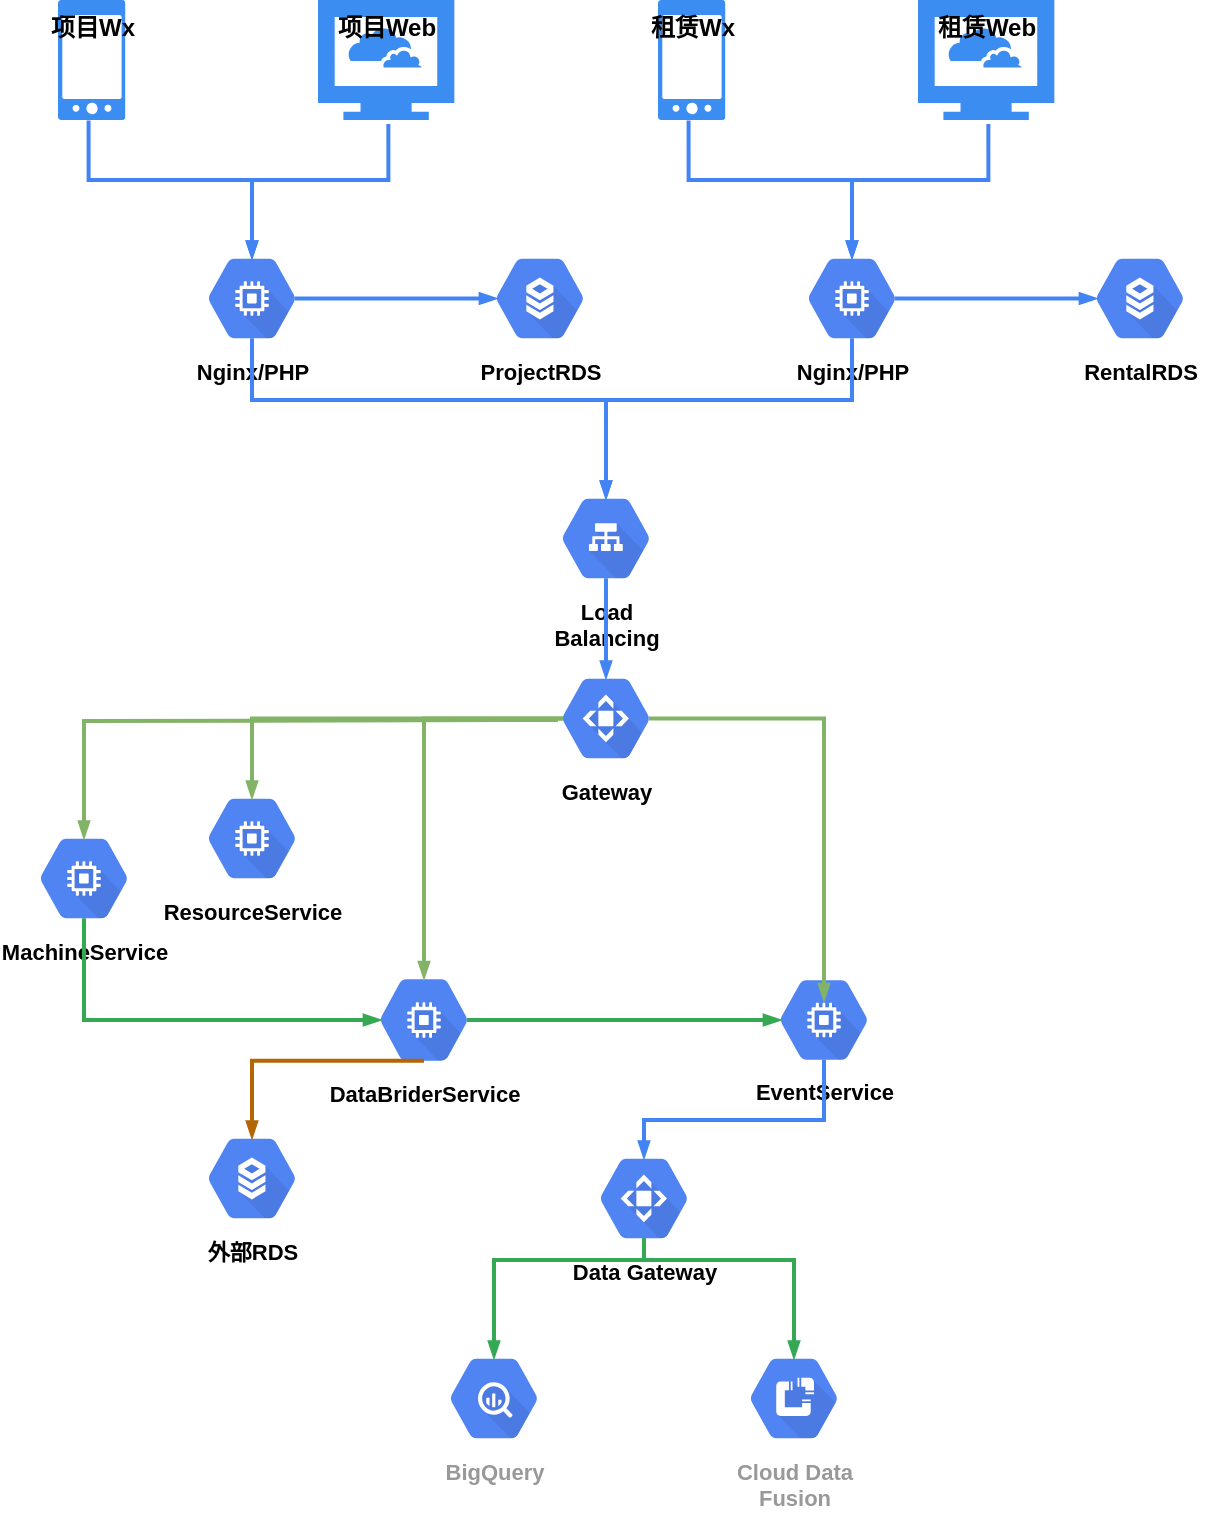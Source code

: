 <mxfile version="13.7.3" type="github">
  <diagram id="U6RHtBQ9fCyGon2_SxzG" name="Page-1">
    <mxGraphModel dx="705" dy="446" grid="1" gridSize="10" guides="1" tooltips="1" connect="1" arrows="1" fold="1" page="1" pageScale="1" pageWidth="827" pageHeight="1169" math="0" shadow="0">
      <root>
        <mxCell id="0" />
        <mxCell id="1" parent="0" />
        <mxCell id="E-XlT1YLTzaVHpHIz-wI-18" value="项目Wx" style="html=1;aspect=fixed;strokeColor=none;shadow=0;align=center;verticalAlign=top;fillColor=#3B8DF1;shape=mxgraph.gcp2.phone_android;fontFamily=Helvetica;fontStyle=1" parent="1" vertex="1">
          <mxGeometry x="140" y="80" width="33.6" height="60" as="geometry" />
        </mxCell>
        <mxCell id="E-XlT1YLTzaVHpHIz-wI-19" value="项目Web" style="html=1;aspect=fixed;strokeColor=none;shadow=0;align=center;verticalAlign=top;fillColor=#3B8DF1;shape=mxgraph.gcp2.cloud_computer;fontStyle=1" parent="1" vertex="1">
          <mxGeometry x="270" y="80" width="68.18" height="60" as="geometry" />
        </mxCell>
        <mxCell id="E-XlT1YLTzaVHpHIz-wI-20" value="&lt;font color=&quot;#000000&quot;&gt;Nginx/PHP&lt;/font&gt;" style="html=1;fillColor=#5184F3;strokeColor=none;verticalAlign=top;labelPosition=center;verticalLabelPosition=bottom;align=center;spacingTop=-6;fontSize=11;fontStyle=1;fontColor=#999999;shape=mxgraph.gcp2.hexIcon;prIcon=compute_engine" parent="1" vertex="1">
          <mxGeometry x="204" y="200" width="66" height="58.5" as="geometry" />
        </mxCell>
        <mxCell id="E-XlT1YLTzaVHpHIz-wI-21" value="ProjectRDS" style="html=1;fillColor=#5184F3;strokeColor=none;verticalAlign=top;labelPosition=center;verticalLabelPosition=bottom;align=center;spacingTop=-6;fontSize=11;fontStyle=1;shape=mxgraph.gcp2.hexIcon;prIcon=cloud_sql" parent="1" vertex="1">
          <mxGeometry x="348" y="200" width="66" height="58.5" as="geometry" />
        </mxCell>
        <mxCell id="E-XlT1YLTzaVHpHIz-wI-24" value="" style="edgeStyle=orthogonalEdgeStyle;fontSize=12;html=1;endArrow=blockThin;endFill=1;rounded=0;strokeWidth=2;endSize=4;startSize=4;dashed=0;strokeColor=#4284F3;exitX=0.455;exitY=1.005;exitDx=0;exitDy=0;exitPerimeter=0;entryX=0.5;entryY=0.16;entryDx=0;entryDy=0;entryPerimeter=0;" parent="1" source="E-XlT1YLTzaVHpHIz-wI-18" target="E-XlT1YLTzaVHpHIz-wI-20" edge="1">
          <mxGeometry width="100" relative="1" as="geometry">
            <mxPoint x="150" y="160" as="sourcePoint" />
            <mxPoint x="250" y="160" as="targetPoint" />
          </mxGeometry>
        </mxCell>
        <mxCell id="E-XlT1YLTzaVHpHIz-wI-25" value="" style="edgeStyle=orthogonalEdgeStyle;fontSize=12;html=1;endArrow=blockThin;endFill=1;rounded=0;strokeWidth=2;endSize=4;startSize=4;dashed=0;strokeColor=#4284F3;exitX=0.516;exitY=1.033;exitDx=0;exitDy=0;exitPerimeter=0;entryX=0.5;entryY=0.16;entryDx=0;entryDy=0;entryPerimeter=0;" parent="1" source="E-XlT1YLTzaVHpHIz-wI-19" target="E-XlT1YLTzaVHpHIz-wI-20" edge="1">
          <mxGeometry width="100" relative="1" as="geometry">
            <mxPoint x="320" y="160" as="sourcePoint" />
            <mxPoint x="420" y="160" as="targetPoint" />
          </mxGeometry>
        </mxCell>
        <mxCell id="E-XlT1YLTzaVHpHIz-wI-28" value="" style="edgeStyle=orthogonalEdgeStyle;fontSize=12;html=1;endArrow=blockThin;endFill=1;rounded=0;strokeWidth=2;endSize=4;startSize=4;dashed=0;strokeColor=#4284F3;exitX=0.825;exitY=0.5;exitDx=0;exitDy=0;exitPerimeter=0;entryX=0.175;entryY=0.5;entryDx=0;entryDy=0;entryPerimeter=0;" parent="1" source="E-XlT1YLTzaVHpHIz-wI-20" target="E-XlT1YLTzaVHpHIz-wI-21" edge="1">
          <mxGeometry width="100" relative="1" as="geometry">
            <mxPoint x="260" y="220" as="sourcePoint" />
            <mxPoint x="360" y="220" as="targetPoint" />
          </mxGeometry>
        </mxCell>
        <mxCell id="E-XlT1YLTzaVHpHIz-wI-43" value="租赁Wx" style="html=1;aspect=fixed;strokeColor=none;shadow=0;align=center;verticalAlign=top;fillColor=#3B8DF1;shape=mxgraph.gcp2.phone_android;fontFamily=Helvetica;fontStyle=1" parent="1" vertex="1">
          <mxGeometry x="440" y="80" width="33.6" height="60" as="geometry" />
        </mxCell>
        <mxCell id="E-XlT1YLTzaVHpHIz-wI-44" value="租赁Web" style="html=1;aspect=fixed;strokeColor=none;shadow=0;align=center;verticalAlign=top;fillColor=#3B8DF1;shape=mxgraph.gcp2.cloud_computer;fontStyle=1" parent="1" vertex="1">
          <mxGeometry x="570" y="80" width="68.18" height="60" as="geometry" />
        </mxCell>
        <mxCell id="E-XlT1YLTzaVHpHIz-wI-45" value="&lt;font color=&quot;#000000&quot;&gt;Nginx/PHP&lt;/font&gt;" style="html=1;fillColor=#5184F3;strokeColor=none;verticalAlign=top;labelPosition=center;verticalLabelPosition=bottom;align=center;spacingTop=-6;fontSize=11;fontStyle=1;fontColor=#999999;shape=mxgraph.gcp2.hexIcon;prIcon=compute_engine" parent="1" vertex="1">
          <mxGeometry x="504" y="200" width="66" height="58.5" as="geometry" />
        </mxCell>
        <mxCell id="E-XlT1YLTzaVHpHIz-wI-46" value="RentalRDS" style="html=1;fillColor=#5184F3;strokeColor=none;verticalAlign=top;labelPosition=center;verticalLabelPosition=bottom;align=center;spacingTop=-6;fontSize=11;fontStyle=1;shape=mxgraph.gcp2.hexIcon;prIcon=cloud_sql" parent="1" vertex="1">
          <mxGeometry x="648" y="200" width="66" height="58.5" as="geometry" />
        </mxCell>
        <mxCell id="E-XlT1YLTzaVHpHIz-wI-47" value="" style="edgeStyle=orthogonalEdgeStyle;fontSize=12;html=1;endArrow=blockThin;endFill=1;rounded=0;strokeWidth=2;endSize=4;startSize=4;dashed=0;strokeColor=#4284F3;exitX=0.455;exitY=1.005;exitDx=0;exitDy=0;exitPerimeter=0;entryX=0.5;entryY=0.16;entryDx=0;entryDy=0;entryPerimeter=0;" parent="1" source="E-XlT1YLTzaVHpHIz-wI-43" target="E-XlT1YLTzaVHpHIz-wI-45" edge="1">
          <mxGeometry width="100" relative="1" as="geometry">
            <mxPoint x="450" y="160" as="sourcePoint" />
            <mxPoint x="550" y="160" as="targetPoint" />
          </mxGeometry>
        </mxCell>
        <mxCell id="E-XlT1YLTzaVHpHIz-wI-48" value="" style="edgeStyle=orthogonalEdgeStyle;fontSize=12;html=1;endArrow=blockThin;endFill=1;rounded=0;strokeWidth=2;endSize=4;startSize=4;dashed=0;strokeColor=#4284F3;exitX=0.516;exitY=1.033;exitDx=0;exitDy=0;exitPerimeter=0;entryX=0.5;entryY=0.16;entryDx=0;entryDy=0;entryPerimeter=0;" parent="1" source="E-XlT1YLTzaVHpHIz-wI-44" target="E-XlT1YLTzaVHpHIz-wI-45" edge="1">
          <mxGeometry width="100" relative="1" as="geometry">
            <mxPoint x="620" y="160" as="sourcePoint" />
            <mxPoint x="720" y="160" as="targetPoint" />
          </mxGeometry>
        </mxCell>
        <mxCell id="E-XlT1YLTzaVHpHIz-wI-49" value="" style="edgeStyle=orthogonalEdgeStyle;fontSize=12;html=1;endArrow=blockThin;endFill=1;rounded=0;strokeWidth=2;endSize=4;startSize=4;dashed=0;strokeColor=#4284F3;exitX=0.825;exitY=0.5;exitDx=0;exitDy=0;exitPerimeter=0;entryX=0.175;entryY=0.5;entryDx=0;entryDy=0;entryPerimeter=0;" parent="1" source="E-XlT1YLTzaVHpHIz-wI-45" target="E-XlT1YLTzaVHpHIz-wI-46" edge="1">
          <mxGeometry width="100" relative="1" as="geometry">
            <mxPoint x="560" y="220" as="sourcePoint" />
            <mxPoint x="660" y="220" as="targetPoint" />
          </mxGeometry>
        </mxCell>
        <mxCell id="E-XlT1YLTzaVHpHIz-wI-50" value="&lt;font color=&quot;#000000&quot;&gt;Gateway&lt;/font&gt;" style="html=1;fillColor=#5184F3;strokeColor=none;verticalAlign=top;labelPosition=center;verticalLabelPosition=bottom;align=center;spacingTop=-6;fontSize=11;fontStyle=1;fontColor=#999999;shape=mxgraph.gcp2.hexIcon;prIcon=cloud_cdn" parent="1" vertex="1">
          <mxGeometry x="381" y="410" width="66" height="58.5" as="geometry" />
        </mxCell>
        <mxCell id="E-XlT1YLTzaVHpHIz-wI-51" value="&lt;font color=&quot;#000000&quot;&gt;DataBriderService&lt;/font&gt;" style="html=1;fillColor=#5184F3;strokeColor=none;verticalAlign=top;labelPosition=center;verticalLabelPosition=bottom;align=center;spacingTop=-6;fontSize=11;fontStyle=1;fontColor=#999999;shape=mxgraph.gcp2.hexIcon;prIcon=compute_engine" parent="1" vertex="1">
          <mxGeometry x="290" y="560" width="66" height="60" as="geometry" />
        </mxCell>
        <mxCell id="E-XlT1YLTzaVHpHIz-wI-52" value="&lt;font color=&quot;#000000&quot;&gt;ResourceService&lt;/font&gt;" style="html=1;fillColor=#5184F3;strokeColor=none;verticalAlign=top;labelPosition=center;verticalLabelPosition=bottom;align=center;spacingTop=-6;fontSize=11;fontStyle=1;fontColor=#999999;shape=mxgraph.gcp2.hexIcon;prIcon=compute_engine" parent="1" vertex="1">
          <mxGeometry x="204" y="470" width="66" height="58.5" as="geometry" />
        </mxCell>
        <mxCell id="E-XlT1YLTzaVHpHIz-wI-53" value="&lt;font color=&quot;#000000&quot;&gt;EventService&lt;/font&gt;" style="html=1;fillColor=#5184F3;strokeColor=none;verticalAlign=top;labelPosition=center;verticalLabelPosition=bottom;align=center;spacingTop=-6;fontSize=11;fontStyle=1;fontColor=#999999;shape=mxgraph.gcp2.hexIcon;prIcon=compute_engine" parent="1" vertex="1">
          <mxGeometry x="490" y="560.75" width="66" height="58.5" as="geometry" />
        </mxCell>
        <mxCell id="E-XlT1YLTzaVHpHIz-wI-54" value="&lt;font color=&quot;#000000&quot;&gt;MachineService&lt;/font&gt;" style="html=1;fillColor=#5184F3;strokeColor=none;verticalAlign=top;labelPosition=center;verticalLabelPosition=bottom;align=center;spacingTop=-6;fontSize=11;fontStyle=1;fontColor=#999999;shape=mxgraph.gcp2.hexIcon;prIcon=compute_engine" parent="1" vertex="1">
          <mxGeometry x="120" y="490" width="66" height="58.5" as="geometry" />
        </mxCell>
        <mxCell id="E-XlT1YLTzaVHpHIz-wI-65" value="" style="edgeStyle=orthogonalEdgeStyle;fontSize=12;html=1;endArrow=blockThin;endFill=1;rounded=0;strokeWidth=2;endSize=4;startSize=4;dashed=0;strokeColor=#82b366;entryX=0.5;entryY=0.16;entryDx=0;entryDy=0;entryPerimeter=0;exitX=0.175;exitY=0.5;exitDx=0;exitDy=0;exitPerimeter=0;fillColor=#d5e8d4;" parent="1" source="E-XlT1YLTzaVHpHIz-wI-50" target="E-XlT1YLTzaVHpHIz-wI-52" edge="1">
          <mxGeometry width="100" relative="1" as="geometry">
            <mxPoint x="470" y="530" as="sourcePoint" />
            <mxPoint x="570" y="530" as="targetPoint" />
          </mxGeometry>
        </mxCell>
        <mxCell id="E-XlT1YLTzaVHpHIz-wI-66" value="" style="edgeStyle=orthogonalEdgeStyle;fontSize=12;html=1;endArrow=blockThin;endFill=1;rounded=0;strokeWidth=2;endSize=4;startSize=4;dashed=0;strokeColor=#82b366;exitX=0.825;exitY=0.5;exitDx=0;exitDy=0;exitPerimeter=0;entryX=0.5;entryY=0.339;entryDx=0;entryDy=0;entryPerimeter=0;fillColor=#d5e8d4;" parent="1" source="E-XlT1YLTzaVHpHIz-wI-50" target="E-XlT1YLTzaVHpHIz-wI-53" edge="1">
          <mxGeometry width="100" relative="1" as="geometry">
            <mxPoint x="430" y="640" as="sourcePoint" />
            <mxPoint x="530" y="640" as="targetPoint" />
          </mxGeometry>
        </mxCell>
        <mxCell id="E-XlT1YLTzaVHpHIz-wI-67" value="" style="edgeStyle=orthogonalEdgeStyle;fontSize=12;html=1;endArrow=blockThin;endFill=1;rounded=0;strokeWidth=2;endSize=4;startSize=4;dashed=0;strokeColor=#82b366;exitX=0.175;exitY=0.5;exitDx=0;exitDy=0;exitPerimeter=0;entryX=0.5;entryY=0.16;entryDx=0;entryDy=0;entryPerimeter=0;fillColor=#d5e8d4;" parent="1" source="E-XlT1YLTzaVHpHIz-wI-50" target="E-XlT1YLTzaVHpHIz-wI-51" edge="1">
          <mxGeometry width="100" relative="1" as="geometry">
            <mxPoint x="300" y="540" as="sourcePoint" />
            <mxPoint x="400" y="540" as="targetPoint" />
          </mxGeometry>
        </mxCell>
        <mxCell id="E-XlT1YLTzaVHpHIz-wI-73" value="&lt;font color=&quot;#000000&quot;&gt;Data Gateway&lt;/font&gt;" style="html=1;fillColor=#5184F3;strokeColor=none;verticalAlign=top;labelPosition=center;verticalLabelPosition=bottom;align=center;spacingTop=-6;fontSize=11;fontStyle=1;fontColor=#999999;shape=mxgraph.gcp2.hexIcon;prIcon=cloud_cdn" parent="1" vertex="1">
          <mxGeometry x="400" y="650" width="66" height="58.5" as="geometry" />
        </mxCell>
        <mxCell id="E-XlT1YLTzaVHpHIz-wI-75" value="" style="edgeStyle=orthogonalEdgeStyle;fontSize=12;html=1;endArrow=blockThin;endFill=1;rounded=0;strokeWidth=2;endSize=4;startSize=4;dashed=0;strokeColor=#4284F3;exitX=0.5;exitY=0.84;exitDx=0;exitDy=0;exitPerimeter=0;entryX=0.5;entryY=0.16;entryDx=0;entryDy=0;entryPerimeter=0;" parent="1" source="E-XlT1YLTzaVHpHIz-wI-53" target="E-XlT1YLTzaVHpHIz-wI-73" edge="1">
          <mxGeometry width="100" relative="1" as="geometry">
            <mxPoint x="570" y="850" as="sourcePoint" />
            <mxPoint x="670" y="850" as="targetPoint" />
            <Array as="points">
              <mxPoint x="523" y="640" />
              <mxPoint x="433" y="640" />
            </Array>
          </mxGeometry>
        </mxCell>
        <mxCell id="E-XlT1YLTzaVHpHIz-wI-76" value="BigQuery" style="html=1;fillColor=#5184F3;strokeColor=none;verticalAlign=top;labelPosition=center;verticalLabelPosition=bottom;align=center;spacingTop=-6;fontSize=11;fontStyle=1;fontColor=#999999;shape=mxgraph.gcp2.hexIcon;prIcon=bigquery" parent="1" vertex="1">
          <mxGeometry x="325" y="750" width="66" height="58.5" as="geometry" />
        </mxCell>
        <mxCell id="E-XlT1YLTzaVHpHIz-wI-77" value="Cloud Data&#xa;Fusion" style="html=1;fillColor=#5184F3;strokeColor=none;verticalAlign=top;labelPosition=center;verticalLabelPosition=bottom;align=center;spacingTop=-6;fontSize=11;fontStyle=1;fontColor=#999999;shape=mxgraph.gcp2.hexIcon;prIcon=cloud_data_fusion" parent="1" vertex="1">
          <mxGeometry x="475" y="750" width="66" height="58.5" as="geometry" />
        </mxCell>
        <mxCell id="E-XlT1YLTzaVHpHIz-wI-78" value="" style="edgeStyle=orthogonalEdgeStyle;fontSize=12;html=1;endArrow=blockThin;endFill=1;rounded=0;strokeWidth=2;endSize=4;startSize=4;strokeColor=#34A853;dashed=0;exitX=0.5;exitY=0.84;exitDx=0;exitDy=0;exitPerimeter=0;entryX=0.5;entryY=0.16;entryDx=0;entryDy=0;entryPerimeter=0;" parent="1" source="E-XlT1YLTzaVHpHIz-wI-73" target="E-XlT1YLTzaVHpHIz-wI-76" edge="1">
          <mxGeometry width="100" relative="1" as="geometry">
            <mxPoint x="440" y="740" as="sourcePoint" />
            <mxPoint x="540" y="740" as="targetPoint" />
            <Array as="points">
              <mxPoint x="407" y="710" />
              <mxPoint x="323" y="710" />
            </Array>
          </mxGeometry>
        </mxCell>
        <mxCell id="E-XlT1YLTzaVHpHIz-wI-79" value="" style="edgeStyle=orthogonalEdgeStyle;fontSize=12;html=1;endArrow=blockThin;endFill=1;rounded=0;strokeWidth=2;endSize=4;startSize=4;strokeColor=#34A853;dashed=0;exitX=0.5;exitY=0.84;exitDx=0;exitDy=0;exitPerimeter=0;entryX=0.5;entryY=0.16;entryDx=0;entryDy=0;entryPerimeter=0;" parent="1" source="E-XlT1YLTzaVHpHIz-wI-73" target="E-XlT1YLTzaVHpHIz-wI-77" edge="1">
          <mxGeometry width="100" relative="1" as="geometry">
            <mxPoint x="530" y="720" as="sourcePoint" />
            <mxPoint x="630" y="720" as="targetPoint" />
            <Array as="points">
              <mxPoint x="407" y="710" />
              <mxPoint x="473" y="710" />
            </Array>
          </mxGeometry>
        </mxCell>
        <mxCell id="fa-5UnX5U5u8LdWoeCvU-1" value="&lt;font color=&quot;#000000&quot;&gt;Load&lt;br&gt;Balancing&lt;/font&gt;" style="html=1;fillColor=#5184F3;strokeColor=none;verticalAlign=top;labelPosition=center;verticalLabelPosition=bottom;align=center;spacingTop=-6;fontSize=11;fontStyle=1;fontColor=#999999;shape=mxgraph.gcp2.hexIcon;prIcon=cloud_load_balancing" vertex="1" parent="1">
          <mxGeometry x="381" y="320" width="66" height="58.5" as="geometry" />
        </mxCell>
        <mxCell id="fa-5UnX5U5u8LdWoeCvU-12" value="" style="edgeStyle=orthogonalEdgeStyle;fontSize=12;html=1;endArrow=blockThin;endFill=1;rounded=0;strokeWidth=2;endSize=4;startSize=4;dashed=0;strokeColor=#4284F3;exitX=0.5;exitY=0.84;exitDx=0;exitDy=0;exitPerimeter=0;entryX=0.5;entryY=0.16;entryDx=0;entryDy=0;entryPerimeter=0;" edge="1" parent="1" source="E-XlT1YLTzaVHpHIz-wI-20" target="fa-5UnX5U5u8LdWoeCvU-1">
          <mxGeometry width="100" relative="1" as="geometry">
            <mxPoint x="270" y="350" as="sourcePoint" />
            <mxPoint x="370" y="350" as="targetPoint" />
            <Array as="points">
              <mxPoint x="237" y="280" />
              <mxPoint x="414" y="280" />
            </Array>
          </mxGeometry>
        </mxCell>
        <mxCell id="fa-5UnX5U5u8LdWoeCvU-13" value="" style="edgeStyle=orthogonalEdgeStyle;fontSize=12;html=1;endArrow=blockThin;endFill=1;rounded=0;strokeWidth=2;endSize=4;startSize=4;dashed=0;strokeColor=#4284F3;exitX=0.5;exitY=0.84;exitDx=0;exitDy=0;exitPerimeter=0;entryX=0.5;entryY=0.16;entryDx=0;entryDy=0;entryPerimeter=0;" edge="1" parent="1" source="E-XlT1YLTzaVHpHIz-wI-45" target="fa-5UnX5U5u8LdWoeCvU-1">
          <mxGeometry width="100" relative="1" as="geometry">
            <mxPoint x="640" y="340" as="sourcePoint" />
            <mxPoint x="740" y="340" as="targetPoint" />
            <Array as="points">
              <mxPoint x="537" y="280" />
              <mxPoint x="414" y="280" />
            </Array>
          </mxGeometry>
        </mxCell>
        <mxCell id="fa-5UnX5U5u8LdWoeCvU-14" value="" style="edgeStyle=orthogonalEdgeStyle;fontSize=12;html=1;endArrow=blockThin;endFill=1;rounded=0;strokeWidth=2;endSize=4;startSize=4;dashed=0;strokeColor=#4284F3;exitX=0.5;exitY=0.84;exitDx=0;exitDy=0;exitPerimeter=0;entryX=0.5;entryY=0.16;entryDx=0;entryDy=0;entryPerimeter=0;" edge="1" parent="1" source="fa-5UnX5U5u8LdWoeCvU-1" target="E-XlT1YLTzaVHpHIz-wI-50">
          <mxGeometry width="100" relative="1" as="geometry">
            <mxPoint x="490" y="380" as="sourcePoint" />
            <mxPoint x="590" y="380" as="targetPoint" />
          </mxGeometry>
        </mxCell>
        <mxCell id="fa-5UnX5U5u8LdWoeCvU-15" value="" style="edgeStyle=orthogonalEdgeStyle;fontSize=12;html=1;endArrow=blockThin;endFill=1;rounded=0;strokeWidth=2;endSize=4;startSize=4;dashed=0;strokeColor=#82b366;entryX=0.5;entryY=0.16;entryDx=0;entryDy=0;entryPerimeter=0;fillColor=#d5e8d4;" edge="1" parent="1" target="E-XlT1YLTzaVHpHIz-wI-54">
          <mxGeometry width="100" relative="1" as="geometry">
            <mxPoint x="390" y="440" as="sourcePoint" />
            <mxPoint x="253" y="509.36" as="targetPoint" />
          </mxGeometry>
        </mxCell>
        <mxCell id="fa-5UnX5U5u8LdWoeCvU-16" value="" style="edgeStyle=orthogonalEdgeStyle;fontSize=12;html=1;endArrow=blockThin;endFill=1;rounded=0;strokeWidth=2;endSize=4;startSize=4;strokeColor=#34A853;dashed=0;exitX=0.5;exitY=0.84;exitDx=0;exitDy=0;exitPerimeter=0;entryX=0.175;entryY=0.5;entryDx=0;entryDy=0;entryPerimeter=0;" edge="1" parent="1" source="E-XlT1YLTzaVHpHIz-wI-54" target="E-XlT1YLTzaVHpHIz-wI-51">
          <mxGeometry width="100" relative="1" as="geometry">
            <mxPoint x="150" y="580" as="sourcePoint" />
            <mxPoint x="250" y="580" as="targetPoint" />
            <Array as="points">
              <mxPoint x="153" y="590" />
            </Array>
          </mxGeometry>
        </mxCell>
        <mxCell id="fa-5UnX5U5u8LdWoeCvU-17" value="" style="edgeStyle=orthogonalEdgeStyle;fontSize=12;html=1;endArrow=blockThin;endFill=1;rounded=0;strokeWidth=2;endSize=4;startSize=4;strokeColor=#34A853;dashed=0;exitX=0.825;exitY=0.5;exitDx=0;exitDy=0;exitPerimeter=0;entryX=0.175;entryY=0.5;entryDx=0;entryDy=0;entryPerimeter=0;" edge="1" parent="1" source="E-XlT1YLTzaVHpHIz-wI-51" target="E-XlT1YLTzaVHpHIz-wI-53">
          <mxGeometry width="100" relative="1" as="geometry">
            <mxPoint x="356" y="590" as="sourcePoint" />
            <mxPoint x="456" y="590" as="targetPoint" />
          </mxGeometry>
        </mxCell>
        <mxCell id="fa-5UnX5U5u8LdWoeCvU-18" value="外部RDS" style="html=1;fillColor=#5184F3;strokeColor=none;verticalAlign=top;labelPosition=center;verticalLabelPosition=bottom;align=center;spacingTop=-6;fontSize=11;fontStyle=1;shape=mxgraph.gcp2.hexIcon;prIcon=cloud_sql" vertex="1" parent="1">
          <mxGeometry x="204" y="640" width="66" height="58.5" as="geometry" />
        </mxCell>
        <mxCell id="fa-5UnX5U5u8LdWoeCvU-19" value="" style="edgeStyle=orthogonalEdgeStyle;fontSize=12;html=1;endArrow=blockThin;endFill=1;rounded=0;strokeWidth=2;endSize=4;startSize=4;strokeColor=#b46504;dashed=0;exitX=0.5;exitY=0.84;exitDx=0;exitDy=0;exitPerimeter=0;entryX=0.5;entryY=0.16;entryDx=0;entryDy=0;entryPerimeter=0;fillColor=#fad7ac;" edge="1" parent="1" source="E-XlT1YLTzaVHpHIz-wI-51" target="fa-5UnX5U5u8LdWoeCvU-18">
          <mxGeometry width="100" relative="1" as="geometry">
            <mxPoint x="300" y="670" as="sourcePoint" />
            <mxPoint x="400" y="670" as="targetPoint" />
          </mxGeometry>
        </mxCell>
      </root>
    </mxGraphModel>
  </diagram>
</mxfile>
